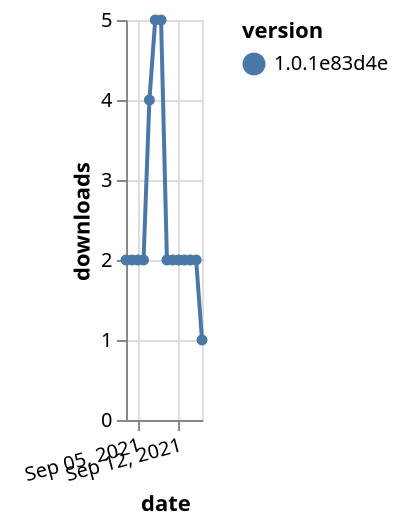 {"$schema": "https://vega.github.io/schema/vega-lite/v5.json", "description": "A simple bar chart with embedded data.", "data": {"values": [{"date": "2021-09-03", "total": 2153, "delta": 2, "version": "1.0.1e83d4e"}, {"date": "2021-09-04", "total": 2155, "delta": 2, "version": "1.0.1e83d4e"}, {"date": "2021-09-05", "total": 2157, "delta": 2, "version": "1.0.1e83d4e"}, {"date": "2021-09-06", "total": 2159, "delta": 2, "version": "1.0.1e83d4e"}, {"date": "2021-09-07", "total": 2163, "delta": 4, "version": "1.0.1e83d4e"}, {"date": "2021-09-08", "total": 2168, "delta": 5, "version": "1.0.1e83d4e"}, {"date": "2021-09-09", "total": 2173, "delta": 5, "version": "1.0.1e83d4e"}, {"date": "2021-09-10", "total": 2175, "delta": 2, "version": "1.0.1e83d4e"}, {"date": "2021-09-11", "total": 2177, "delta": 2, "version": "1.0.1e83d4e"}, {"date": "2021-09-12", "total": 2179, "delta": 2, "version": "1.0.1e83d4e"}, {"date": "2021-09-13", "total": 2181, "delta": 2, "version": "1.0.1e83d4e"}, {"date": "2021-09-14", "total": 2183, "delta": 2, "version": "1.0.1e83d4e"}, {"date": "2021-09-15", "total": 2185, "delta": 2, "version": "1.0.1e83d4e"}, {"date": "2021-09-16", "total": 2186, "delta": 1, "version": "1.0.1e83d4e"}]}, "width": "container", "mark": {"type": "line", "point": {"filled": true}}, "encoding": {"x": {"field": "date", "type": "temporal", "timeUnit": "yearmonthdate", "title": "date", "axis": {"labelAngle": -15}}, "y": {"field": "delta", "type": "quantitative", "title": "downloads"}, "color": {"field": "version", "type": "nominal"}, "tooltip": {"field": "delta"}}}